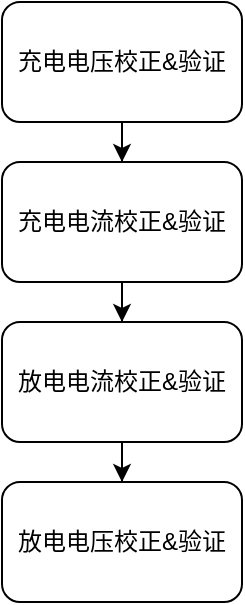 <mxfile version="21.7.5" type="github">
  <diagram name="Page-1" id="f1L4uQ_vUWo0s7XC1RXG">
    <mxGraphModel dx="1434" dy="796" grid="1" gridSize="10" guides="1" tooltips="1" connect="1" arrows="1" fold="1" page="1" pageScale="1" pageWidth="1169" pageHeight="827" math="0" shadow="0">
      <root>
        <mxCell id="0" />
        <mxCell id="1" parent="0" />
        <mxCell id="27liz528mgefyMU2KrO9-5" value="" style="edgeStyle=orthogonalEdgeStyle;rounded=0;orthogonalLoop=1;jettySize=auto;html=1;" edge="1" parent="1" source="27liz528mgefyMU2KrO9-1" target="27liz528mgefyMU2KrO9-2">
          <mxGeometry relative="1" as="geometry" />
        </mxCell>
        <mxCell id="27liz528mgefyMU2KrO9-1" value="充电电压校正&amp;amp;验证" style="rounded=1;whiteSpace=wrap;html=1;" vertex="1" parent="1">
          <mxGeometry x="120" y="40" width="120" height="60" as="geometry" />
        </mxCell>
        <mxCell id="27liz528mgefyMU2KrO9-6" value="" style="edgeStyle=orthogonalEdgeStyle;rounded=0;orthogonalLoop=1;jettySize=auto;html=1;" edge="1" parent="1" source="27liz528mgefyMU2KrO9-2" target="27liz528mgefyMU2KrO9-3">
          <mxGeometry relative="1" as="geometry" />
        </mxCell>
        <mxCell id="27liz528mgefyMU2KrO9-2" value="充电电流校正&amp;amp;验证" style="rounded=1;whiteSpace=wrap;html=1;" vertex="1" parent="1">
          <mxGeometry x="120" y="120" width="120" height="60" as="geometry" />
        </mxCell>
        <mxCell id="27liz528mgefyMU2KrO9-7" value="" style="edgeStyle=orthogonalEdgeStyle;rounded=0;orthogonalLoop=1;jettySize=auto;html=1;" edge="1" parent="1" source="27liz528mgefyMU2KrO9-3" target="27liz528mgefyMU2KrO9-4">
          <mxGeometry relative="1" as="geometry" />
        </mxCell>
        <mxCell id="27liz528mgefyMU2KrO9-3" value="放电电流校正&amp;amp;验证" style="rounded=1;whiteSpace=wrap;html=1;" vertex="1" parent="1">
          <mxGeometry x="120" y="200" width="120" height="60" as="geometry" />
        </mxCell>
        <mxCell id="27liz528mgefyMU2KrO9-4" value="放电电压校正&amp;amp;验证" style="rounded=1;whiteSpace=wrap;html=1;" vertex="1" parent="1">
          <mxGeometry x="120" y="280" width="120" height="60" as="geometry" />
        </mxCell>
      </root>
    </mxGraphModel>
  </diagram>
</mxfile>
